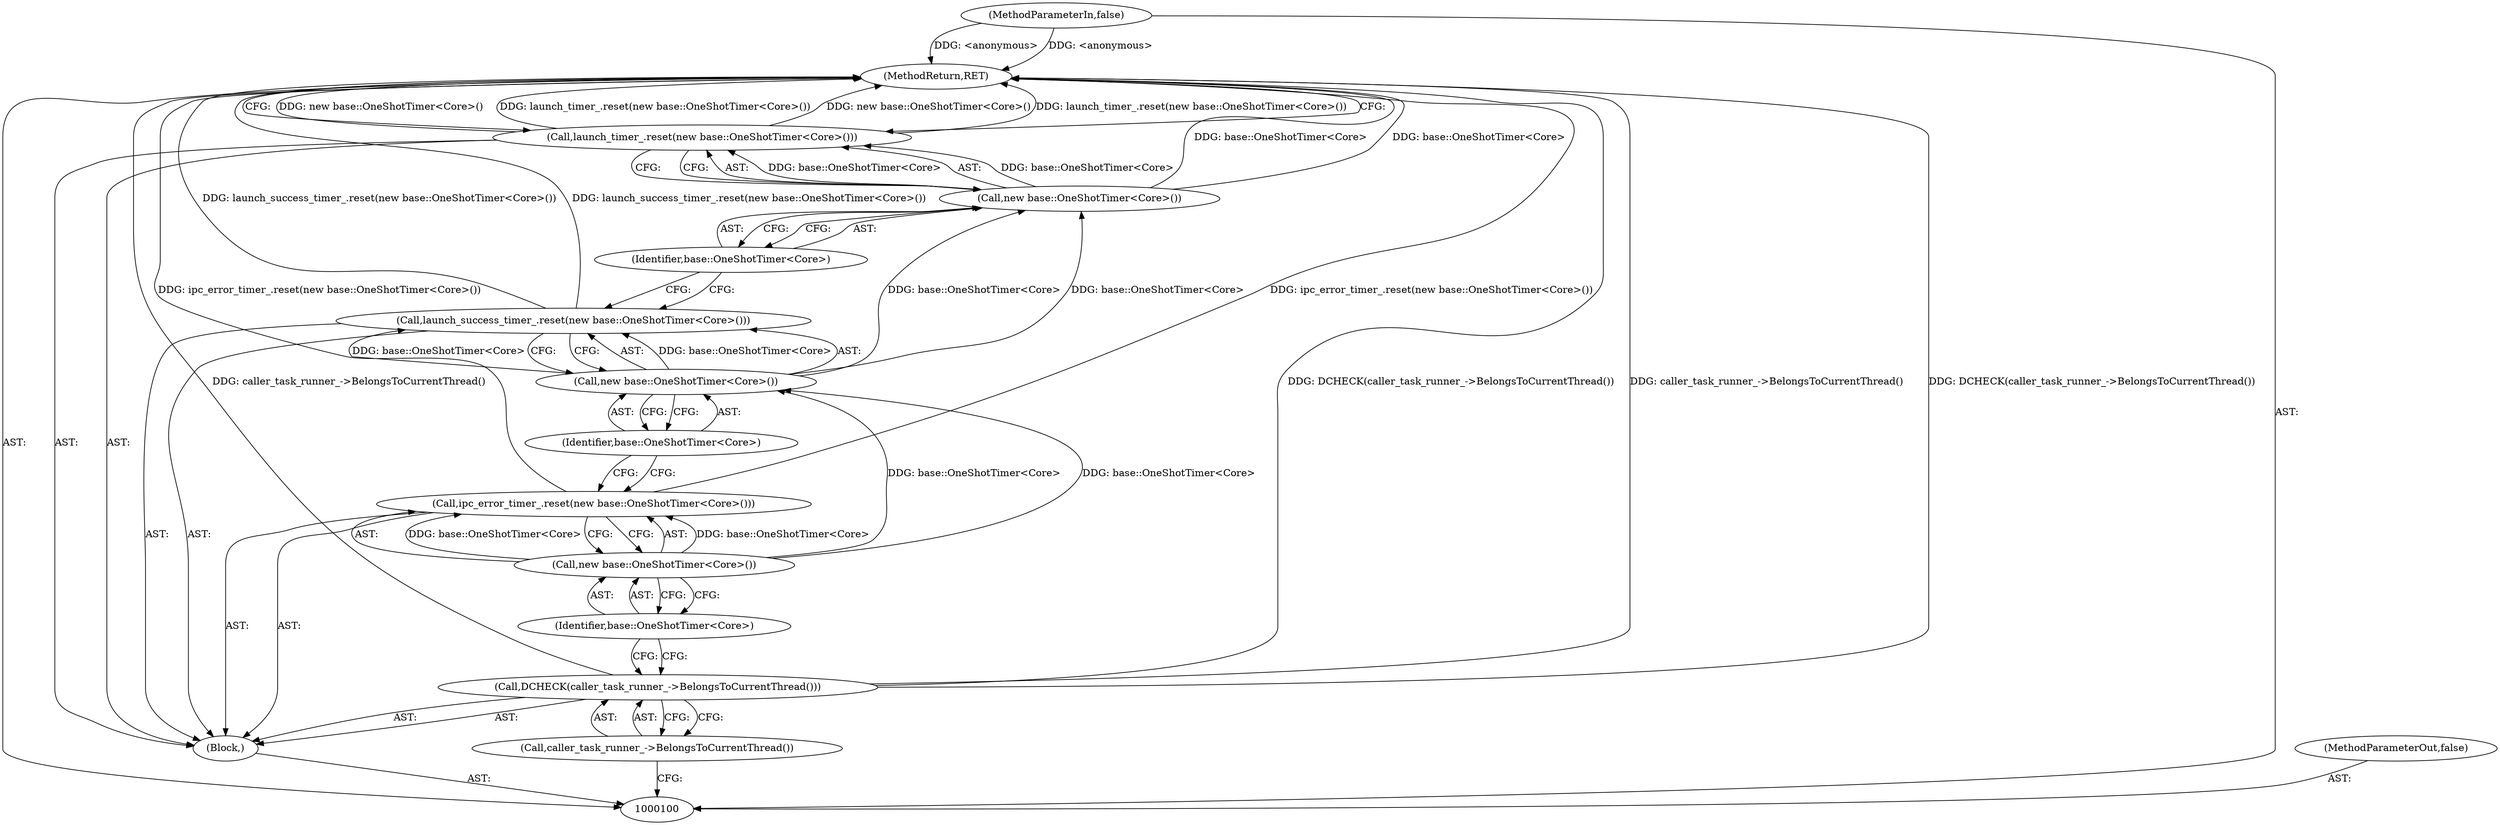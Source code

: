 digraph "0_Chrome_b15c87071f906301bccc824ce013966ca93998c7_6" {
"1000101" [label="(MethodParameterIn,false)"];
"1000143" [label="(MethodParameterOut,false)"];
"1000102" [label="(Block,)"];
"1000114" [label="(MethodReturn,RET)"];
"1000103" [label="(Call,DCHECK(caller_task_runner_->BelongsToCurrentThread()))"];
"1000104" [label="(Call,caller_task_runner_->BelongsToCurrentThread())"];
"1000105" [label="(Call,ipc_error_timer_.reset(new base::OneShotTimer<Core>()))"];
"1000106" [label="(Call,new base::OneShotTimer<Core>())"];
"1000107" [label="(Identifier,base::OneShotTimer<Core>)"];
"1000108" [label="(Call,launch_success_timer_.reset(new base::OneShotTimer<Core>()))"];
"1000109" [label="(Call,new base::OneShotTimer<Core>())"];
"1000110" [label="(Identifier,base::OneShotTimer<Core>)"];
"1000111" [label="(Call,launch_timer_.reset(new base::OneShotTimer<Core>()))"];
"1000112" [label="(Call,new base::OneShotTimer<Core>())"];
"1000113" [label="(Identifier,base::OneShotTimer<Core>)"];
"1000101" -> "1000100"  [label="AST: "];
"1000101" -> "1000114"  [label="DDG: <anonymous>"];
"1000143" -> "1000100"  [label="AST: "];
"1000102" -> "1000100"  [label="AST: "];
"1000103" -> "1000102"  [label="AST: "];
"1000105" -> "1000102"  [label="AST: "];
"1000108" -> "1000102"  [label="AST: "];
"1000111" -> "1000102"  [label="AST: "];
"1000114" -> "1000100"  [label="AST: "];
"1000114" -> "1000111"  [label="CFG: "];
"1000108" -> "1000114"  [label="DDG: launch_success_timer_.reset(new base::OneShotTimer<Core>())"];
"1000103" -> "1000114"  [label="DDG: caller_task_runner_->BelongsToCurrentThread()"];
"1000103" -> "1000114"  [label="DDG: DCHECK(caller_task_runner_->BelongsToCurrentThread())"];
"1000105" -> "1000114"  [label="DDG: ipc_error_timer_.reset(new base::OneShotTimer<Core>())"];
"1000111" -> "1000114"  [label="DDG: new base::OneShotTimer<Core>()"];
"1000111" -> "1000114"  [label="DDG: launch_timer_.reset(new base::OneShotTimer<Core>())"];
"1000112" -> "1000114"  [label="DDG: base::OneShotTimer<Core>"];
"1000101" -> "1000114"  [label="DDG: <anonymous>"];
"1000103" -> "1000102"  [label="AST: "];
"1000103" -> "1000104"  [label="CFG: "];
"1000104" -> "1000103"  [label="AST: "];
"1000107" -> "1000103"  [label="CFG: "];
"1000103" -> "1000114"  [label="DDG: caller_task_runner_->BelongsToCurrentThread()"];
"1000103" -> "1000114"  [label="DDG: DCHECK(caller_task_runner_->BelongsToCurrentThread())"];
"1000104" -> "1000103"  [label="AST: "];
"1000104" -> "1000100"  [label="CFG: "];
"1000103" -> "1000104"  [label="CFG: "];
"1000105" -> "1000102"  [label="AST: "];
"1000105" -> "1000106"  [label="CFG: "];
"1000106" -> "1000105"  [label="AST: "];
"1000110" -> "1000105"  [label="CFG: "];
"1000105" -> "1000114"  [label="DDG: ipc_error_timer_.reset(new base::OneShotTimer<Core>())"];
"1000106" -> "1000105"  [label="DDG: base::OneShotTimer<Core>"];
"1000106" -> "1000105"  [label="AST: "];
"1000106" -> "1000107"  [label="CFG: "];
"1000107" -> "1000106"  [label="AST: "];
"1000105" -> "1000106"  [label="CFG: "];
"1000106" -> "1000105"  [label="DDG: base::OneShotTimer<Core>"];
"1000106" -> "1000109"  [label="DDG: base::OneShotTimer<Core>"];
"1000107" -> "1000106"  [label="AST: "];
"1000107" -> "1000103"  [label="CFG: "];
"1000106" -> "1000107"  [label="CFG: "];
"1000108" -> "1000102"  [label="AST: "];
"1000108" -> "1000109"  [label="CFG: "];
"1000109" -> "1000108"  [label="AST: "];
"1000113" -> "1000108"  [label="CFG: "];
"1000108" -> "1000114"  [label="DDG: launch_success_timer_.reset(new base::OneShotTimer<Core>())"];
"1000109" -> "1000108"  [label="DDG: base::OneShotTimer<Core>"];
"1000109" -> "1000108"  [label="AST: "];
"1000109" -> "1000110"  [label="CFG: "];
"1000110" -> "1000109"  [label="AST: "];
"1000108" -> "1000109"  [label="CFG: "];
"1000109" -> "1000108"  [label="DDG: base::OneShotTimer<Core>"];
"1000106" -> "1000109"  [label="DDG: base::OneShotTimer<Core>"];
"1000109" -> "1000112"  [label="DDG: base::OneShotTimer<Core>"];
"1000110" -> "1000109"  [label="AST: "];
"1000110" -> "1000105"  [label="CFG: "];
"1000109" -> "1000110"  [label="CFG: "];
"1000111" -> "1000102"  [label="AST: "];
"1000111" -> "1000112"  [label="CFG: "];
"1000112" -> "1000111"  [label="AST: "];
"1000114" -> "1000111"  [label="CFG: "];
"1000111" -> "1000114"  [label="DDG: new base::OneShotTimer<Core>()"];
"1000111" -> "1000114"  [label="DDG: launch_timer_.reset(new base::OneShotTimer<Core>())"];
"1000112" -> "1000111"  [label="DDG: base::OneShotTimer<Core>"];
"1000112" -> "1000111"  [label="AST: "];
"1000112" -> "1000113"  [label="CFG: "];
"1000113" -> "1000112"  [label="AST: "];
"1000111" -> "1000112"  [label="CFG: "];
"1000112" -> "1000114"  [label="DDG: base::OneShotTimer<Core>"];
"1000112" -> "1000111"  [label="DDG: base::OneShotTimer<Core>"];
"1000109" -> "1000112"  [label="DDG: base::OneShotTimer<Core>"];
"1000113" -> "1000112"  [label="AST: "];
"1000113" -> "1000108"  [label="CFG: "];
"1000112" -> "1000113"  [label="CFG: "];
}
